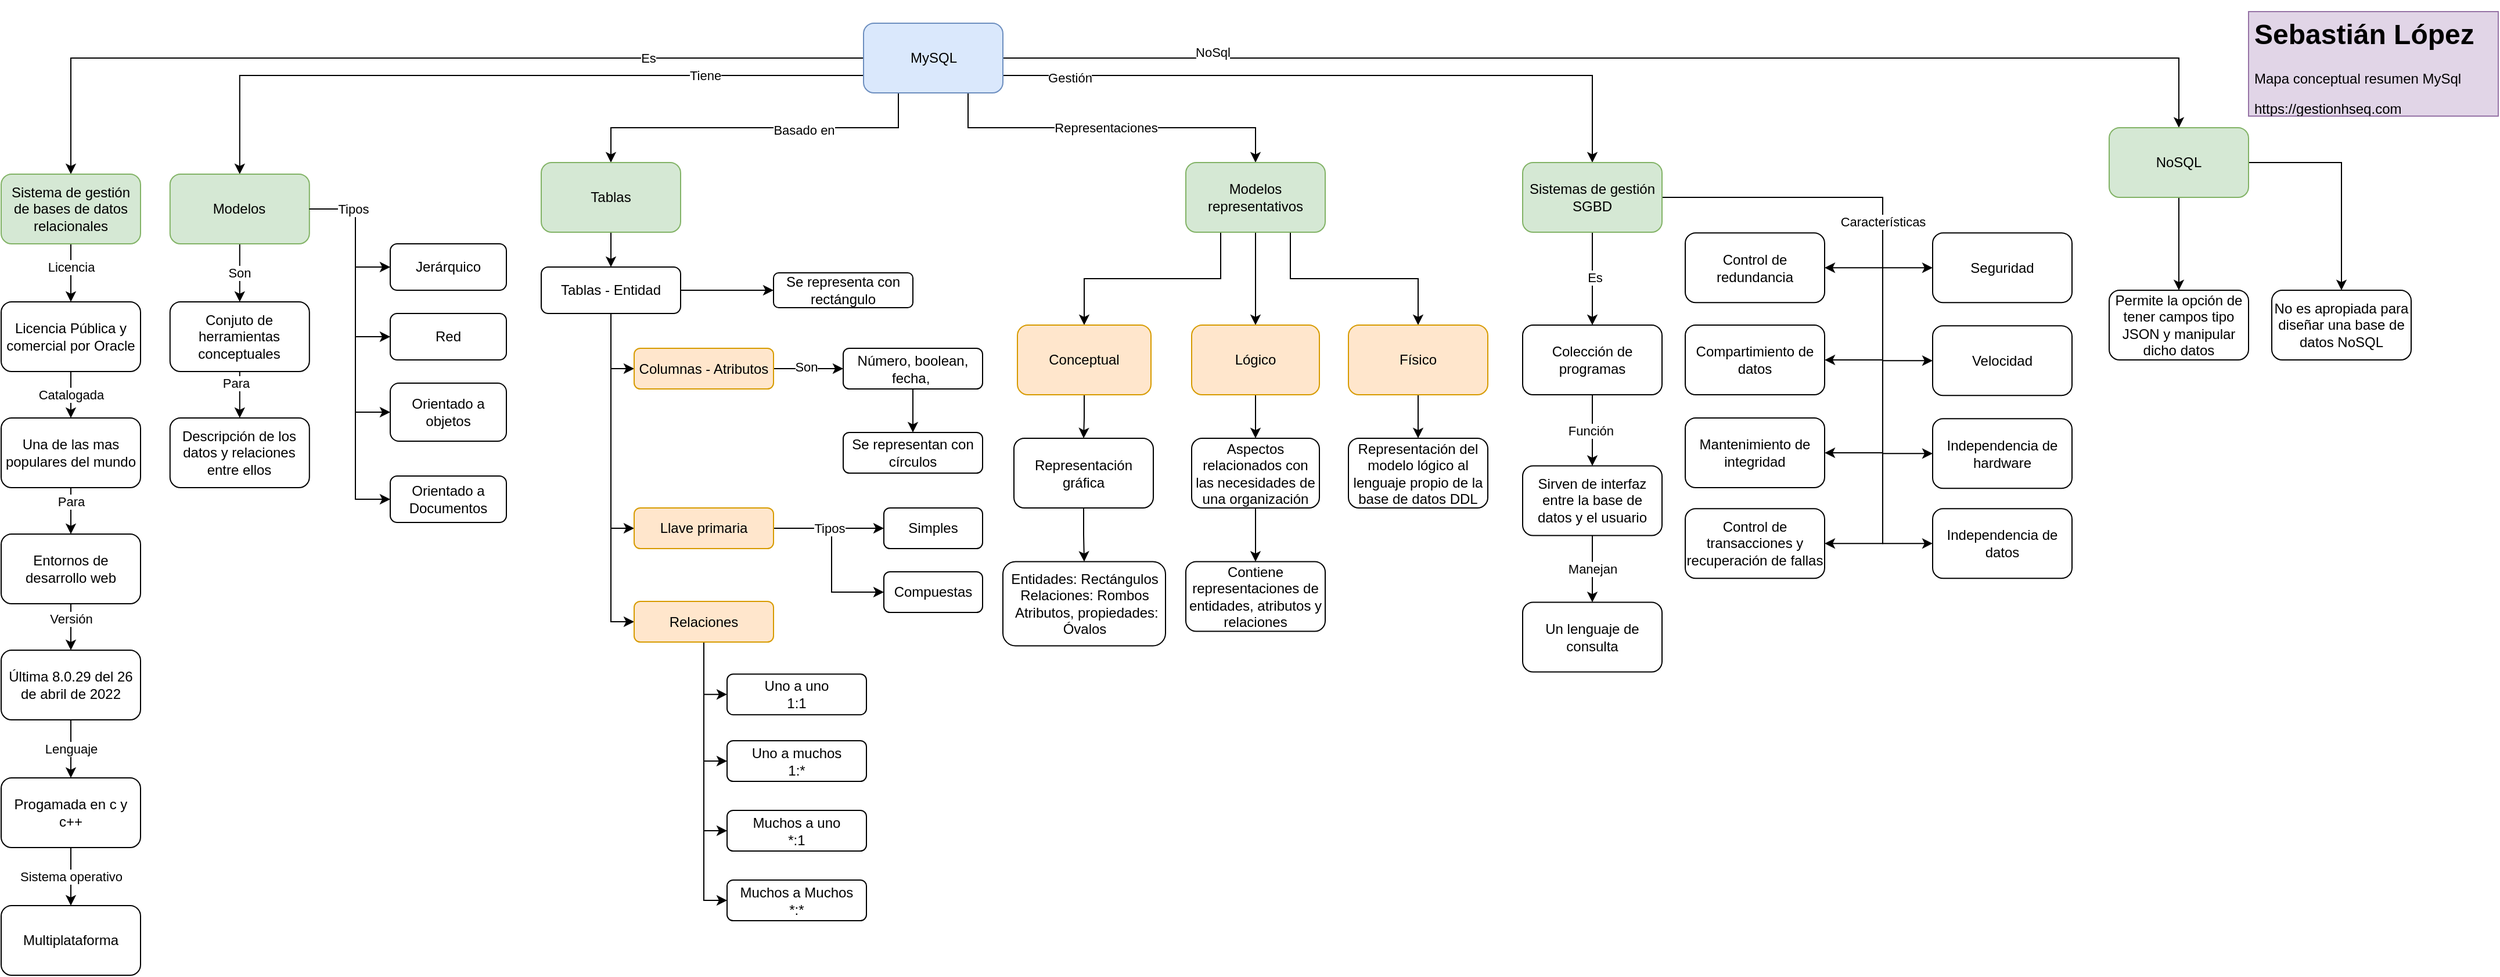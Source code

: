 <mxfile version="20.4.1" type="github">
  <diagram id="qhtQPjDR4GYdPBG_F6J3" name="Mysql">
    <mxGraphModel dx="564" dy="499" grid="1" gridSize="10" guides="1" tooltips="1" connect="1" arrows="1" fold="1" page="1" pageScale="0.2" pageWidth="11000" pageHeight="4000" math="0" shadow="0">
      <root>
        <mxCell id="0" />
        <mxCell id="1" parent="0" />
        <mxCell id="dAumnBdMv4Wa70-6qw1--36" style="edgeStyle=orthogonalEdgeStyle;rounded=0;orthogonalLoop=1;jettySize=auto;html=1;exitX=1;exitY=0.5;exitDx=0;exitDy=0;entryX=0;entryY=0.5;entryDx=0;entryDy=0;" edge="1" parent="1" source="dAumnBdMv4Wa70-6qw1--6" target="dAumnBdMv4Wa70-6qw1--15">
          <mxGeometry relative="1" as="geometry">
            <Array as="points">
              <mxPoint x="755" y="455" />
              <mxPoint x="755" y="510" />
            </Array>
          </mxGeometry>
        </mxCell>
        <mxCell id="fwWyzj2W8QwWrXyF9_j2-4" value="" style="edgeStyle=orthogonalEdgeStyle;rounded=0;orthogonalLoop=1;jettySize=auto;html=1;exitX=0;exitY=0.5;exitDx=0;exitDy=0;" parent="1" source="fwWyzj2W8QwWrXyF9_j2-2" target="fwWyzj2W8QwWrXyF9_j2-3" edge="1">
          <mxGeometry relative="1" as="geometry" />
        </mxCell>
        <mxCell id="fwWyzj2W8QwWrXyF9_j2-5" value="Es" style="edgeLabel;html=1;align=center;verticalAlign=middle;resizable=0;points=[];" parent="fwWyzj2W8QwWrXyF9_j2-4" vertex="1" connectable="0">
          <mxGeometry x="0.075" y="1" relative="1" as="geometry">
            <mxPoint x="235" y="-1" as="offset" />
          </mxGeometry>
        </mxCell>
        <mxCell id="fwWyzj2W8QwWrXyF9_j2-42" style="edgeStyle=orthogonalEdgeStyle;rounded=0;orthogonalLoop=1;jettySize=auto;html=1;exitX=0;exitY=0.75;exitDx=0;exitDy=0;entryX=0.5;entryY=0;entryDx=0;entryDy=0;" parent="1" source="fwWyzj2W8QwWrXyF9_j2-2" target="fwWyzj2W8QwWrXyF9_j2-23" edge="1">
          <mxGeometry relative="1" as="geometry" />
        </mxCell>
        <mxCell id="fwWyzj2W8QwWrXyF9_j2-43" value="Tiene" style="edgeLabel;html=1;align=center;verticalAlign=middle;resizable=0;points=[];" parent="fwWyzj2W8QwWrXyF9_j2-42" vertex="1" connectable="0">
          <mxGeometry x="-0.154" relative="1" as="geometry">
            <mxPoint x="126" as="offset" />
          </mxGeometry>
        </mxCell>
        <mxCell id="dAumnBdMv4Wa70-6qw1--2" value="" style="edgeStyle=orthogonalEdgeStyle;rounded=0;orthogonalLoop=1;jettySize=auto;html=1;exitX=0.25;exitY=1;exitDx=0;exitDy=0;" edge="1" parent="1" source="fwWyzj2W8QwWrXyF9_j2-2" target="dAumnBdMv4Wa70-6qw1--1">
          <mxGeometry relative="1" as="geometry" />
        </mxCell>
        <mxCell id="dAumnBdMv4Wa70-6qw1--3" value="Basado en" style="edgeLabel;html=1;align=center;verticalAlign=middle;resizable=0;points=[];" vertex="1" connectable="0" parent="dAumnBdMv4Wa70-6qw1--2">
          <mxGeometry x="-0.276" y="2" relative="1" as="geometry">
            <mxPoint as="offset" />
          </mxGeometry>
        </mxCell>
        <mxCell id="dAumnBdMv4Wa70-6qw1--44" value="" style="edgeStyle=orthogonalEdgeStyle;rounded=0;orthogonalLoop=1;jettySize=auto;html=1;exitX=0.75;exitY=1;exitDx=0;exitDy=0;" edge="1" parent="1" source="fwWyzj2W8QwWrXyF9_j2-2" target="dAumnBdMv4Wa70-6qw1--43">
          <mxGeometry relative="1" as="geometry" />
        </mxCell>
        <mxCell id="dAumnBdMv4Wa70-6qw1--64" value="Representaciones" style="edgeLabel;html=1;align=center;verticalAlign=middle;resizable=0;points=[];" vertex="1" connectable="0" parent="dAumnBdMv4Wa70-6qw1--44">
          <mxGeometry x="-0.188" relative="1" as="geometry">
            <mxPoint x="23" as="offset" />
          </mxGeometry>
        </mxCell>
        <mxCell id="dAumnBdMv4Wa70-6qw1--98" style="edgeStyle=orthogonalEdgeStyle;rounded=0;orthogonalLoop=1;jettySize=auto;html=1;exitX=1;exitY=0.75;exitDx=0;exitDy=0;entryX=0.5;entryY=0;entryDx=0;entryDy=0;" edge="1" parent="1" source="fwWyzj2W8QwWrXyF9_j2-2" target="dAumnBdMv4Wa70-6qw1--62">
          <mxGeometry relative="1" as="geometry" />
        </mxCell>
        <mxCell id="dAumnBdMv4Wa70-6qw1--99" value="Gestión" style="edgeLabel;html=1;align=center;verticalAlign=middle;resizable=0;points=[];" vertex="1" connectable="0" parent="dAumnBdMv4Wa70-6qw1--98">
          <mxGeometry x="-0.805" y="-2" relative="1" as="geometry">
            <mxPoint as="offset" />
          </mxGeometry>
        </mxCell>
        <mxCell id="dAumnBdMv4Wa70-6qw1--101" value="" style="edgeStyle=orthogonalEdgeStyle;rounded=0;orthogonalLoop=1;jettySize=auto;html=1;entryX=0.5;entryY=0;entryDx=0;entryDy=0;" edge="1" parent="1" source="fwWyzj2W8QwWrXyF9_j2-2" target="dAumnBdMv4Wa70-6qw1--100">
          <mxGeometry relative="1" as="geometry" />
        </mxCell>
        <mxCell id="dAumnBdMv4Wa70-6qw1--102" value="NoSql" style="edgeLabel;html=1;align=center;verticalAlign=middle;resizable=0;points=[];" vertex="1" connectable="0" parent="dAumnBdMv4Wa70-6qw1--101">
          <mxGeometry x="-0.663" y="5" relative="1" as="geometry">
            <mxPoint as="offset" />
          </mxGeometry>
        </mxCell>
        <mxCell id="fwWyzj2W8QwWrXyF9_j2-2" value="MySQL" style="rounded=1;whiteSpace=wrap;html=1;fillColor=#dae8fc;strokeColor=#6c8ebf;" parent="1" vertex="1">
          <mxGeometry x="782.5" y="20" width="120" height="60" as="geometry" />
        </mxCell>
        <mxCell id="fwWyzj2W8QwWrXyF9_j2-7" value="" style="edgeStyle=orthogonalEdgeStyle;rounded=0;orthogonalLoop=1;jettySize=auto;html=1;" parent="1" source="fwWyzj2W8QwWrXyF9_j2-3" target="fwWyzj2W8QwWrXyF9_j2-6" edge="1">
          <mxGeometry relative="1" as="geometry" />
        </mxCell>
        <mxCell id="fwWyzj2W8QwWrXyF9_j2-8" value="Licencia" style="edgeLabel;html=1;align=center;verticalAlign=middle;resizable=0;points=[];" parent="fwWyzj2W8QwWrXyF9_j2-7" vertex="1" connectable="0">
          <mxGeometry x="-0.22" relative="1" as="geometry">
            <mxPoint as="offset" />
          </mxGeometry>
        </mxCell>
        <mxCell id="fwWyzj2W8QwWrXyF9_j2-10" value="" style="edgeStyle=orthogonalEdgeStyle;rounded=0;orthogonalLoop=1;jettySize=auto;html=1;entryX=0.5;entryY=0;entryDx=0;entryDy=0;exitX=0.5;exitY=1;exitDx=0;exitDy=0;" parent="1" source="fwWyzj2W8QwWrXyF9_j2-6" target="fwWyzj2W8QwWrXyF9_j2-9" edge="1">
          <mxGeometry relative="1" as="geometry" />
        </mxCell>
        <mxCell id="fwWyzj2W8QwWrXyF9_j2-11" value="Catalogada" style="edgeLabel;html=1;align=center;verticalAlign=middle;resizable=0;points=[];" parent="fwWyzj2W8QwWrXyF9_j2-10" vertex="1" connectable="0">
          <mxGeometry x="0.34" y="-3" relative="1" as="geometry">
            <mxPoint x="3" y="-7" as="offset" />
          </mxGeometry>
        </mxCell>
        <mxCell id="fwWyzj2W8QwWrXyF9_j2-13" value="" style="edgeStyle=orthogonalEdgeStyle;rounded=0;orthogonalLoop=1;jettySize=auto;html=1;exitX=0.5;exitY=1;exitDx=0;exitDy=0;entryX=0.5;entryY=0;entryDx=0;entryDy=0;" parent="1" source="fwWyzj2W8QwWrXyF9_j2-9" target="fwWyzj2W8QwWrXyF9_j2-12" edge="1">
          <mxGeometry relative="1" as="geometry" />
        </mxCell>
        <mxCell id="fwWyzj2W8QwWrXyF9_j2-14" value="Para" style="edgeLabel;html=1;align=center;verticalAlign=middle;resizable=0;points=[];" parent="fwWyzj2W8QwWrXyF9_j2-13" vertex="1" connectable="0">
          <mxGeometry x="0.551" y="-3" relative="1" as="geometry">
            <mxPoint x="3" y="-19" as="offset" />
          </mxGeometry>
        </mxCell>
        <mxCell id="fwWyzj2W8QwWrXyF9_j2-16" value="" style="edgeStyle=orthogonalEdgeStyle;rounded=0;orthogonalLoop=1;jettySize=auto;html=1;entryX=0.5;entryY=0;entryDx=0;entryDy=0;exitX=0.5;exitY=1;exitDx=0;exitDy=0;" parent="1" source="fwWyzj2W8QwWrXyF9_j2-12" target="fwWyzj2W8QwWrXyF9_j2-15" edge="1">
          <mxGeometry relative="1" as="geometry" />
        </mxCell>
        <mxCell id="fwWyzj2W8QwWrXyF9_j2-17" value="Versión" style="edgeLabel;html=1;align=center;verticalAlign=middle;resizable=0;points=[];" parent="fwWyzj2W8QwWrXyF9_j2-16" vertex="1" connectable="0">
          <mxGeometry x="0.659" y="-2" relative="1" as="geometry">
            <mxPoint x="2" y="-20" as="offset" />
          </mxGeometry>
        </mxCell>
        <mxCell id="fwWyzj2W8QwWrXyF9_j2-3" value="Sistema de gestión de bases de datos relacionales" style="rounded=1;whiteSpace=wrap;html=1;fillColor=#d5e8d4;strokeColor=#82b366;" parent="1" vertex="1">
          <mxGeometry x="40" y="150" width="120" height="60" as="geometry" />
        </mxCell>
        <mxCell id="fwWyzj2W8QwWrXyF9_j2-6" value="Licencia Pública y comercial por Oracle" style="rounded=1;whiteSpace=wrap;html=1;" parent="1" vertex="1">
          <mxGeometry x="40" y="260" width="120" height="60" as="geometry" />
        </mxCell>
        <mxCell id="fwWyzj2W8QwWrXyF9_j2-9" value="Una de las mas populares del mundo" style="rounded=1;whiteSpace=wrap;html=1;" parent="1" vertex="1">
          <mxGeometry x="40" y="360" width="120" height="60" as="geometry" />
        </mxCell>
        <mxCell id="fwWyzj2W8QwWrXyF9_j2-12" value="Entornos de desarrollo web" style="rounded=1;whiteSpace=wrap;html=1;" parent="1" vertex="1">
          <mxGeometry x="40" y="460" width="120" height="60" as="geometry" />
        </mxCell>
        <mxCell id="fwWyzj2W8QwWrXyF9_j2-20" value="Lenguaje" style="edgeStyle=orthogonalEdgeStyle;rounded=0;orthogonalLoop=1;jettySize=auto;html=1;" parent="1" source="fwWyzj2W8QwWrXyF9_j2-15" target="fwWyzj2W8QwWrXyF9_j2-19" edge="1">
          <mxGeometry relative="1" as="geometry" />
        </mxCell>
        <mxCell id="fwWyzj2W8QwWrXyF9_j2-15" value="Última 8.0.29 del 26 de abril de 2022" style="rounded=1;whiteSpace=wrap;html=1;" parent="1" vertex="1">
          <mxGeometry x="40" y="560" width="120" height="60" as="geometry" />
        </mxCell>
        <mxCell id="fwWyzj2W8QwWrXyF9_j2-22" value="Sistema operativo" style="edgeStyle=orthogonalEdgeStyle;rounded=0;orthogonalLoop=1;jettySize=auto;html=1;" parent="1" source="fwWyzj2W8QwWrXyF9_j2-19" target="fwWyzj2W8QwWrXyF9_j2-21" edge="1">
          <mxGeometry relative="1" as="geometry" />
        </mxCell>
        <mxCell id="fwWyzj2W8QwWrXyF9_j2-19" value="Progamada en c y c++" style="rounded=1;whiteSpace=wrap;html=1;" parent="1" vertex="1">
          <mxGeometry x="40" y="670" width="120" height="60" as="geometry" />
        </mxCell>
        <mxCell id="fwWyzj2W8QwWrXyF9_j2-21" value="Multiplataforma" style="rounded=1;whiteSpace=wrap;html=1;" parent="1" vertex="1">
          <mxGeometry x="40" y="780" width="120" height="60" as="geometry" />
        </mxCell>
        <mxCell id="fwWyzj2W8QwWrXyF9_j2-35" value="Son" style="edgeStyle=orthogonalEdgeStyle;rounded=0;orthogonalLoop=1;jettySize=auto;html=1;" parent="1" source="fwWyzj2W8QwWrXyF9_j2-23" target="fwWyzj2W8QwWrXyF9_j2-34" edge="1">
          <mxGeometry relative="1" as="geometry" />
        </mxCell>
        <mxCell id="fwWyzj2W8QwWrXyF9_j2-41" style="edgeStyle=orthogonalEdgeStyle;rounded=0;orthogonalLoop=1;jettySize=auto;html=1;exitX=1;exitY=0.5;exitDx=0;exitDy=0;entryX=0;entryY=0.5;entryDx=0;entryDy=0;" parent="1" source="fwWyzj2W8QwWrXyF9_j2-23" target="fwWyzj2W8QwWrXyF9_j2-25" edge="1">
          <mxGeometry relative="1" as="geometry">
            <Array as="points">
              <mxPoint x="345" y="180" />
              <mxPoint x="345" y="230" />
            </Array>
          </mxGeometry>
        </mxCell>
        <mxCell id="fwWyzj2W8QwWrXyF9_j2-23" value="Modelos" style="rounded=1;whiteSpace=wrap;html=1;fillColor=#d5e8d4;strokeColor=#82b366;" parent="1" vertex="1">
          <mxGeometry x="185.4" y="150" width="120" height="60" as="geometry" />
        </mxCell>
        <mxCell id="fwWyzj2W8QwWrXyF9_j2-28" value="" style="edgeStyle=orthogonalEdgeStyle;rounded=0;orthogonalLoop=1;jettySize=auto;html=1;entryX=0;entryY=0.5;entryDx=0;entryDy=0;exitX=1;exitY=0.5;exitDx=0;exitDy=0;" parent="1" source="fwWyzj2W8QwWrXyF9_j2-23" target="fwWyzj2W8QwWrXyF9_j2-27" edge="1">
          <mxGeometry relative="1" as="geometry">
            <Array as="points">
              <mxPoint x="345" y="180" />
              <mxPoint x="345" y="290" />
            </Array>
          </mxGeometry>
        </mxCell>
        <mxCell id="fwWyzj2W8QwWrXyF9_j2-25" value="Jerárquico" style="rounded=1;whiteSpace=wrap;html=1;" parent="1" vertex="1">
          <mxGeometry x="375" y="210" width="100" height="40" as="geometry" />
        </mxCell>
        <mxCell id="fwWyzj2W8QwWrXyF9_j2-30" value="" style="edgeStyle=orthogonalEdgeStyle;rounded=0;orthogonalLoop=1;jettySize=auto;html=1;entryX=0;entryY=0.5;entryDx=0;entryDy=0;exitX=1;exitY=0.5;exitDx=0;exitDy=0;" parent="1" source="fwWyzj2W8QwWrXyF9_j2-23" target="fwWyzj2W8QwWrXyF9_j2-29" edge="1">
          <mxGeometry relative="1" as="geometry">
            <mxPoint x="385" y="450" as="sourcePoint" />
            <Array as="points">
              <mxPoint x="345" y="180" />
              <mxPoint x="345" y="355" />
            </Array>
          </mxGeometry>
        </mxCell>
        <mxCell id="fwWyzj2W8QwWrXyF9_j2-27" value="Red" style="rounded=1;whiteSpace=wrap;html=1;" parent="1" vertex="1">
          <mxGeometry x="375" y="270" width="100" height="40" as="geometry" />
        </mxCell>
        <mxCell id="fwWyzj2W8QwWrXyF9_j2-32" value="Tipos" style="edgeStyle=orthogonalEdgeStyle;rounded=0;orthogonalLoop=1;jettySize=auto;html=1;entryX=0;entryY=0.5;entryDx=0;entryDy=0;exitX=1;exitY=0.5;exitDx=0;exitDy=0;" parent="1" source="fwWyzj2W8QwWrXyF9_j2-23" target="fwWyzj2W8QwWrXyF9_j2-31" edge="1">
          <mxGeometry x="-0.762" relative="1" as="geometry">
            <mxPoint x="185" y="240" as="sourcePoint" />
            <Array as="points">
              <mxPoint x="345" y="180" />
              <mxPoint x="345" y="430" />
            </Array>
            <mxPoint as="offset" />
          </mxGeometry>
        </mxCell>
        <mxCell id="fwWyzj2W8QwWrXyF9_j2-29" value="Orientado a objetos" style="rounded=1;whiteSpace=wrap;html=1;" parent="1" vertex="1">
          <mxGeometry x="375" y="330" width="100" height="50" as="geometry" />
        </mxCell>
        <mxCell id="fwWyzj2W8QwWrXyF9_j2-31" value="Orientado a Documentos" style="rounded=1;whiteSpace=wrap;html=1;" parent="1" vertex="1">
          <mxGeometry x="375" y="410" width="100" height="40" as="geometry" />
        </mxCell>
        <mxCell id="fwWyzj2W8QwWrXyF9_j2-37" value="" style="edgeStyle=orthogonalEdgeStyle;rounded=0;orthogonalLoop=1;jettySize=auto;html=1;" parent="1" source="fwWyzj2W8QwWrXyF9_j2-34" target="fwWyzj2W8QwWrXyF9_j2-36" edge="1">
          <mxGeometry relative="1" as="geometry" />
        </mxCell>
        <mxCell id="fwWyzj2W8QwWrXyF9_j2-39" value="Para" style="edgeLabel;html=1;align=center;verticalAlign=middle;resizable=0;points=[];" parent="fwWyzj2W8QwWrXyF9_j2-37" vertex="1" connectable="0">
          <mxGeometry x="-0.51" y="-4" relative="1" as="geometry">
            <mxPoint as="offset" />
          </mxGeometry>
        </mxCell>
        <mxCell id="fwWyzj2W8QwWrXyF9_j2-34" value="Conjuto de herramientas conceptuales" style="rounded=1;whiteSpace=wrap;html=1;" parent="1" vertex="1">
          <mxGeometry x="185.4" y="260" width="120" height="60" as="geometry" />
        </mxCell>
        <mxCell id="fwWyzj2W8QwWrXyF9_j2-36" value="Descripción de los datos y relaciones entre ellos" style="rounded=1;whiteSpace=wrap;html=1;" parent="1" vertex="1">
          <mxGeometry x="185.4" y="360" width="120" height="60" as="geometry" />
        </mxCell>
        <mxCell id="dAumnBdMv4Wa70-6qw1--5" value="" style="edgeStyle=orthogonalEdgeStyle;rounded=0;orthogonalLoop=1;jettySize=auto;html=1;" edge="1" parent="1" source="dAumnBdMv4Wa70-6qw1--1" target="dAumnBdMv4Wa70-6qw1--4">
          <mxGeometry relative="1" as="geometry" />
        </mxCell>
        <mxCell id="dAumnBdMv4Wa70-6qw1--1" value="Tablas" style="rounded=1;whiteSpace=wrap;html=1;fillColor=#d5e8d4;strokeColor=#82b366;" vertex="1" parent="1">
          <mxGeometry x="505" y="140" width="120" height="60" as="geometry" />
        </mxCell>
        <mxCell id="dAumnBdMv4Wa70-6qw1--7" value="" style="edgeStyle=orthogonalEdgeStyle;rounded=0;orthogonalLoop=1;jettySize=auto;html=1;entryX=0;entryY=0.5;entryDx=0;entryDy=0;" edge="1" parent="1" source="dAumnBdMv4Wa70-6qw1--4" target="dAumnBdMv4Wa70-6qw1--6">
          <mxGeometry relative="1" as="geometry" />
        </mxCell>
        <mxCell id="dAumnBdMv4Wa70-6qw1--11" style="edgeStyle=orthogonalEdgeStyle;rounded=0;orthogonalLoop=1;jettySize=auto;html=1;exitX=0.5;exitY=1;exitDx=0;exitDy=0;entryX=0;entryY=0.5;entryDx=0;entryDy=0;" edge="1" parent="1" source="dAumnBdMv4Wa70-6qw1--4" target="dAumnBdMv4Wa70-6qw1--8">
          <mxGeometry relative="1" as="geometry" />
        </mxCell>
        <mxCell id="dAumnBdMv4Wa70-6qw1--12" style="edgeStyle=orthogonalEdgeStyle;rounded=0;orthogonalLoop=1;jettySize=auto;html=1;exitX=0.5;exitY=1;exitDx=0;exitDy=0;entryX=0;entryY=0.5;entryDx=0;entryDy=0;" edge="1" parent="1" source="dAumnBdMv4Wa70-6qw1--4" target="dAumnBdMv4Wa70-6qw1--10">
          <mxGeometry relative="1" as="geometry" />
        </mxCell>
        <mxCell id="dAumnBdMv4Wa70-6qw1--35" style="edgeStyle=orthogonalEdgeStyle;rounded=0;orthogonalLoop=1;jettySize=auto;html=1;exitX=1;exitY=0.5;exitDx=0;exitDy=0;entryX=0;entryY=0.5;entryDx=0;entryDy=0;" edge="1" parent="1" source="dAumnBdMv4Wa70-6qw1--4" target="dAumnBdMv4Wa70-6qw1--33">
          <mxGeometry relative="1" as="geometry" />
        </mxCell>
        <mxCell id="dAumnBdMv4Wa70-6qw1--4" value="Tablas - Entidad" style="rounded=1;whiteSpace=wrap;html=1;" vertex="1" parent="1">
          <mxGeometry x="505" y="230" width="120" height="40" as="geometry" />
        </mxCell>
        <mxCell id="dAumnBdMv4Wa70-6qw1--14" value="Tipos" style="edgeStyle=orthogonalEdgeStyle;rounded=0;orthogonalLoop=1;jettySize=auto;html=1;" edge="1" parent="1" source="dAumnBdMv4Wa70-6qw1--6" target="dAumnBdMv4Wa70-6qw1--13">
          <mxGeometry relative="1" as="geometry">
            <Array as="points">
              <mxPoint x="805" y="455" />
              <mxPoint x="805" y="455" />
            </Array>
          </mxGeometry>
        </mxCell>
        <mxCell id="dAumnBdMv4Wa70-6qw1--6" value="Llave primaria" style="rounded=1;whiteSpace=wrap;html=1;fillColor=#ffe6cc;strokeColor=#d79b00;" vertex="1" parent="1">
          <mxGeometry x="585" y="437.5" width="120" height="35" as="geometry" />
        </mxCell>
        <mxCell id="dAumnBdMv4Wa70-6qw1--28" style="edgeStyle=orthogonalEdgeStyle;rounded=0;orthogonalLoop=1;jettySize=auto;html=1;exitX=1;exitY=0.5;exitDx=0;exitDy=0;entryX=0;entryY=0.5;entryDx=0;entryDy=0;" edge="1" parent="1" source="dAumnBdMv4Wa70-6qw1--8" target="dAumnBdMv4Wa70-6qw1--26">
          <mxGeometry relative="1" as="geometry" />
        </mxCell>
        <mxCell id="dAumnBdMv4Wa70-6qw1--37" value="Son" style="edgeLabel;html=1;align=center;verticalAlign=middle;resizable=0;points=[];" vertex="1" connectable="0" parent="dAumnBdMv4Wa70-6qw1--28">
          <mxGeometry x="-0.06" y="2" relative="1" as="geometry">
            <mxPoint as="offset" />
          </mxGeometry>
        </mxCell>
        <mxCell id="dAumnBdMv4Wa70-6qw1--8" value="Columnas - Atributos" style="rounded=1;whiteSpace=wrap;html=1;fillColor=#ffe6cc;strokeColor=#d79b00;" vertex="1" parent="1">
          <mxGeometry x="585" y="300" width="120" height="35" as="geometry" />
        </mxCell>
        <mxCell id="dAumnBdMv4Wa70-6qw1--19" value="" style="edgeStyle=orthogonalEdgeStyle;rounded=0;orthogonalLoop=1;jettySize=auto;html=1;entryX=0;entryY=0.5;entryDx=0;entryDy=0;" edge="1" parent="1" source="dAumnBdMv4Wa70-6qw1--10" target="dAumnBdMv4Wa70-6qw1--18">
          <mxGeometry relative="1" as="geometry" />
        </mxCell>
        <mxCell id="dAumnBdMv4Wa70-6qw1--24" style="edgeStyle=orthogonalEdgeStyle;rounded=0;orthogonalLoop=1;jettySize=auto;html=1;exitX=0.5;exitY=1;exitDx=0;exitDy=0;entryX=0;entryY=0.5;entryDx=0;entryDy=0;" edge="1" parent="1" source="dAumnBdMv4Wa70-6qw1--10" target="dAumnBdMv4Wa70-6qw1--20">
          <mxGeometry relative="1" as="geometry" />
        </mxCell>
        <mxCell id="dAumnBdMv4Wa70-6qw1--25" style="edgeStyle=orthogonalEdgeStyle;rounded=0;orthogonalLoop=1;jettySize=auto;html=1;exitX=0.5;exitY=1;exitDx=0;exitDy=0;entryX=0;entryY=0.5;entryDx=0;entryDy=0;" edge="1" parent="1" source="dAumnBdMv4Wa70-6qw1--10" target="dAumnBdMv4Wa70-6qw1--23">
          <mxGeometry relative="1" as="geometry" />
        </mxCell>
        <mxCell id="dAumnBdMv4Wa70-6qw1--40" style="edgeStyle=orthogonalEdgeStyle;rounded=0;orthogonalLoop=1;jettySize=auto;html=1;exitX=0.5;exitY=1;exitDx=0;exitDy=0;entryX=0;entryY=0.5;entryDx=0;entryDy=0;" edge="1" parent="1" source="dAumnBdMv4Wa70-6qw1--10" target="dAumnBdMv4Wa70-6qw1--38">
          <mxGeometry relative="1" as="geometry" />
        </mxCell>
        <mxCell id="dAumnBdMv4Wa70-6qw1--10" value="Relaciones" style="rounded=1;whiteSpace=wrap;html=1;fillColor=#ffe6cc;strokeColor=#d79b00;" vertex="1" parent="1">
          <mxGeometry x="585" y="518" width="120" height="35" as="geometry" />
        </mxCell>
        <mxCell id="dAumnBdMv4Wa70-6qw1--13" value="Simples" style="rounded=1;whiteSpace=wrap;html=1;" vertex="1" parent="1">
          <mxGeometry x="800" y="437.5" width="85" height="35" as="geometry" />
        </mxCell>
        <mxCell id="dAumnBdMv4Wa70-6qw1--15" value="Compuestas" style="rounded=1;whiteSpace=wrap;html=1;" vertex="1" parent="1">
          <mxGeometry x="800" y="492.5" width="85" height="35" as="geometry" />
        </mxCell>
        <mxCell id="dAumnBdMv4Wa70-6qw1--18" value="Uno a uno&lt;br&gt;1:1" style="rounded=1;whiteSpace=wrap;html=1;" vertex="1" parent="1">
          <mxGeometry x="665" y="580.6" width="120" height="35" as="geometry" />
        </mxCell>
        <mxCell id="dAumnBdMv4Wa70-6qw1--20" value="Uno a muchos&lt;br&gt;1:*" style="rounded=1;whiteSpace=wrap;html=1;" vertex="1" parent="1">
          <mxGeometry x="665" y="638" width="120" height="35" as="geometry" />
        </mxCell>
        <mxCell id="dAumnBdMv4Wa70-6qw1--23" value="Muchos a uno&lt;br&gt;*:1" style="rounded=1;whiteSpace=wrap;html=1;" vertex="1" parent="1">
          <mxGeometry x="665" y="698" width="120" height="35" as="geometry" />
        </mxCell>
        <mxCell id="dAumnBdMv4Wa70-6qw1--30" value="" style="edgeStyle=orthogonalEdgeStyle;rounded=0;orthogonalLoop=1;jettySize=auto;html=1;" edge="1" parent="1" source="dAumnBdMv4Wa70-6qw1--26" target="dAumnBdMv4Wa70-6qw1--29">
          <mxGeometry relative="1" as="geometry" />
        </mxCell>
        <mxCell id="dAumnBdMv4Wa70-6qw1--26" value="Número, boolean, fecha,&amp;nbsp;" style="rounded=1;whiteSpace=wrap;html=1;" vertex="1" parent="1">
          <mxGeometry x="765" y="300" width="120" height="35" as="geometry" />
        </mxCell>
        <mxCell id="dAumnBdMv4Wa70-6qw1--29" value="Se representan con círculos" style="rounded=1;whiteSpace=wrap;html=1;" vertex="1" parent="1">
          <mxGeometry x="765" y="372.5" width="120" height="35" as="geometry" />
        </mxCell>
        <mxCell id="dAumnBdMv4Wa70-6qw1--33" value="Se representa con rectángulo" style="whiteSpace=wrap;html=1;rounded=1;" vertex="1" parent="1">
          <mxGeometry x="705" y="235" width="120" height="30" as="geometry" />
        </mxCell>
        <mxCell id="dAumnBdMv4Wa70-6qw1--38" value="Muchos a Muchos&lt;br&gt;*:*" style="rounded=1;whiteSpace=wrap;html=1;" vertex="1" parent="1">
          <mxGeometry x="665" y="758" width="120" height="35" as="geometry" />
        </mxCell>
        <mxCell id="dAumnBdMv4Wa70-6qw1--46" value="" style="edgeStyle=orthogonalEdgeStyle;rounded=0;orthogonalLoop=1;jettySize=auto;html=1;exitX=0.25;exitY=1;exitDx=0;exitDy=0;" edge="1" parent="1" source="dAumnBdMv4Wa70-6qw1--43" target="dAumnBdMv4Wa70-6qw1--45">
          <mxGeometry relative="1" as="geometry" />
        </mxCell>
        <mxCell id="dAumnBdMv4Wa70-6qw1--48" value="" style="edgeStyle=orthogonalEdgeStyle;rounded=0;orthogonalLoop=1;jettySize=auto;html=1;exitX=0.5;exitY=1;exitDx=0;exitDy=0;" edge="1" parent="1" source="dAumnBdMv4Wa70-6qw1--43" target="dAumnBdMv4Wa70-6qw1--47">
          <mxGeometry relative="1" as="geometry" />
        </mxCell>
        <mxCell id="dAumnBdMv4Wa70-6qw1--59" value="" style="edgeStyle=orthogonalEdgeStyle;rounded=0;orthogonalLoop=1;jettySize=auto;html=1;exitX=0.75;exitY=1;exitDx=0;exitDy=0;" edge="1" parent="1" source="dAumnBdMv4Wa70-6qw1--43" target="dAumnBdMv4Wa70-6qw1--58">
          <mxGeometry relative="1" as="geometry" />
        </mxCell>
        <mxCell id="dAumnBdMv4Wa70-6qw1--43" value="Modelos representativos" style="whiteSpace=wrap;html=1;fillColor=#d5e8d4;strokeColor=#82b366;rounded=1;" vertex="1" parent="1">
          <mxGeometry x="1060" y="140" width="120" height="60" as="geometry" />
        </mxCell>
        <mxCell id="dAumnBdMv4Wa70-6qw1--50" value="" style="edgeStyle=orthogonalEdgeStyle;rounded=0;orthogonalLoop=1;jettySize=auto;html=1;" edge="1" parent="1" source="dAumnBdMv4Wa70-6qw1--45" target="dAumnBdMv4Wa70-6qw1--49">
          <mxGeometry relative="1" as="geometry" />
        </mxCell>
        <mxCell id="dAumnBdMv4Wa70-6qw1--45" value="Conceptual" style="whiteSpace=wrap;html=1;rounded=1;fillColor=#ffe6cc;strokeColor=#d79b00;" vertex="1" parent="1">
          <mxGeometry x="915" y="280" width="115" height="60" as="geometry" />
        </mxCell>
        <mxCell id="dAumnBdMv4Wa70-6qw1--55" value="" style="edgeStyle=orthogonalEdgeStyle;rounded=0;orthogonalLoop=1;jettySize=auto;html=1;" edge="1" parent="1" source="dAumnBdMv4Wa70-6qw1--47" target="dAumnBdMv4Wa70-6qw1--54">
          <mxGeometry relative="1" as="geometry" />
        </mxCell>
        <mxCell id="dAumnBdMv4Wa70-6qw1--47" value="Lógico" style="whiteSpace=wrap;html=1;rounded=1;fillColor=#ffe6cc;strokeColor=#d79b00;" vertex="1" parent="1">
          <mxGeometry x="1065" y="280" width="110" height="60" as="geometry" />
        </mxCell>
        <mxCell id="dAumnBdMv4Wa70-6qw1--53" value="" style="edgeStyle=orthogonalEdgeStyle;rounded=0;orthogonalLoop=1;jettySize=auto;html=1;" edge="1" parent="1" source="dAumnBdMv4Wa70-6qw1--49" target="dAumnBdMv4Wa70-6qw1--52">
          <mxGeometry relative="1" as="geometry" />
        </mxCell>
        <mxCell id="dAumnBdMv4Wa70-6qw1--49" value="Representación gráfica" style="whiteSpace=wrap;html=1;rounded=1;" vertex="1" parent="1">
          <mxGeometry x="912" y="377.5" width="120" height="60" as="geometry" />
        </mxCell>
        <mxCell id="dAumnBdMv4Wa70-6qw1--52" value="Entidades: Rectángulos&lt;br&gt;Relaciones: Rombos&lt;br&gt;&amp;nbsp;Atributos, propiedades: Óvalos" style="whiteSpace=wrap;html=1;rounded=1;" vertex="1" parent="1">
          <mxGeometry x="902.5" y="483.75" width="140" height="72.5" as="geometry" />
        </mxCell>
        <mxCell id="dAumnBdMv4Wa70-6qw1--57" value="" style="edgeStyle=orthogonalEdgeStyle;rounded=0;orthogonalLoop=1;jettySize=auto;html=1;exitX=0.5;exitY=1;exitDx=0;exitDy=0;" edge="1" parent="1" source="dAumnBdMv4Wa70-6qw1--54" target="dAumnBdMv4Wa70-6qw1--56">
          <mxGeometry relative="1" as="geometry" />
        </mxCell>
        <mxCell id="dAumnBdMv4Wa70-6qw1--54" value="Aspectos relacionados con las necesidades de una organización" style="whiteSpace=wrap;html=1;rounded=1;" vertex="1" parent="1">
          <mxGeometry x="1065" y="377.5" width="110" height="60" as="geometry" />
        </mxCell>
        <mxCell id="dAumnBdMv4Wa70-6qw1--56" value="Contiene representaciones de entidades, atributos y relaciones" style="whiteSpace=wrap;html=1;rounded=1;" vertex="1" parent="1">
          <mxGeometry x="1060" y="483.75" width="120" height="60" as="geometry" />
        </mxCell>
        <mxCell id="dAumnBdMv4Wa70-6qw1--61" value="" style="edgeStyle=orthogonalEdgeStyle;rounded=0;orthogonalLoop=1;jettySize=auto;html=1;" edge="1" parent="1" source="dAumnBdMv4Wa70-6qw1--58" target="dAumnBdMv4Wa70-6qw1--60">
          <mxGeometry relative="1" as="geometry" />
        </mxCell>
        <mxCell id="dAumnBdMv4Wa70-6qw1--58" value="Físico" style="whiteSpace=wrap;html=1;rounded=1;fillColor=#ffe6cc;strokeColor=#d79b00;" vertex="1" parent="1">
          <mxGeometry x="1200" y="280" width="120" height="60" as="geometry" />
        </mxCell>
        <mxCell id="dAumnBdMv4Wa70-6qw1--60" value="Representación del modelo lógico al lenguaje propio de la base de datos DDL" style="whiteSpace=wrap;html=1;rounded=1;" vertex="1" parent="1">
          <mxGeometry x="1200" y="377.5" width="120" height="60" as="geometry" />
        </mxCell>
        <mxCell id="dAumnBdMv4Wa70-6qw1--67" value="" style="edgeStyle=orthogonalEdgeStyle;rounded=0;orthogonalLoop=1;jettySize=auto;html=1;" edge="1" parent="1" source="dAumnBdMv4Wa70-6qw1--62" target="dAumnBdMv4Wa70-6qw1--66">
          <mxGeometry relative="1" as="geometry" />
        </mxCell>
        <mxCell id="dAumnBdMv4Wa70-6qw1--68" value="Es" style="edgeLabel;html=1;align=center;verticalAlign=middle;resizable=0;points=[];" vertex="1" connectable="0" parent="dAumnBdMv4Wa70-6qw1--67">
          <mxGeometry x="-0.025" y="2" relative="1" as="geometry">
            <mxPoint as="offset" />
          </mxGeometry>
        </mxCell>
        <mxCell id="dAumnBdMv4Wa70-6qw1--83" style="edgeStyle=orthogonalEdgeStyle;rounded=0;orthogonalLoop=1;jettySize=auto;html=1;exitX=1;exitY=0.5;exitDx=0;exitDy=0;entryX=1;entryY=0.5;entryDx=0;entryDy=0;" edge="1" parent="1" source="dAumnBdMv4Wa70-6qw1--62" target="dAumnBdMv4Wa70-6qw1--78">
          <mxGeometry relative="1" as="geometry">
            <Array as="points">
              <mxPoint x="1660" y="170" />
              <mxPoint x="1660" y="310" />
            </Array>
          </mxGeometry>
        </mxCell>
        <mxCell id="dAumnBdMv4Wa70-6qw1--84" style="edgeStyle=orthogonalEdgeStyle;rounded=0;orthogonalLoop=1;jettySize=auto;html=1;exitX=1;exitY=0.5;exitDx=0;exitDy=0;entryX=1;entryY=0.5;entryDx=0;entryDy=0;" edge="1" parent="1" source="dAumnBdMv4Wa70-6qw1--62" target="dAumnBdMv4Wa70-6qw1--77">
          <mxGeometry relative="1" as="geometry">
            <Array as="points">
              <mxPoint x="1660" y="170" />
              <mxPoint x="1660" y="390" />
            </Array>
          </mxGeometry>
        </mxCell>
        <mxCell id="dAumnBdMv4Wa70-6qw1--88" style="edgeStyle=orthogonalEdgeStyle;rounded=0;orthogonalLoop=1;jettySize=auto;html=1;exitX=1;exitY=0.5;exitDx=0;exitDy=0;entryX=1;entryY=0.5;entryDx=0;entryDy=0;" edge="1" parent="1" source="dAumnBdMv4Wa70-6qw1--62" target="dAumnBdMv4Wa70-6qw1--76">
          <mxGeometry relative="1" as="geometry">
            <Array as="points">
              <mxPoint x="1660" y="170" />
              <mxPoint x="1660" y="468" />
            </Array>
          </mxGeometry>
        </mxCell>
        <mxCell id="dAumnBdMv4Wa70-6qw1--89" style="edgeStyle=orthogonalEdgeStyle;rounded=0;orthogonalLoop=1;jettySize=auto;html=1;exitX=1;exitY=0.5;exitDx=0;exitDy=0;entryX=1;entryY=0.5;entryDx=0;entryDy=0;" edge="1" parent="1" source="dAumnBdMv4Wa70-6qw1--62" target="dAumnBdMv4Wa70-6qw1--74">
          <mxGeometry relative="1" as="geometry">
            <Array as="points">
              <mxPoint x="1660" y="170" />
              <mxPoint x="1660" y="231" />
            </Array>
          </mxGeometry>
        </mxCell>
        <mxCell id="dAumnBdMv4Wa70-6qw1--90" style="edgeStyle=orthogonalEdgeStyle;rounded=0;orthogonalLoop=1;jettySize=auto;html=1;exitX=1;exitY=0.5;exitDx=0;exitDy=0;entryX=0;entryY=0.5;entryDx=0;entryDy=0;" edge="1" parent="1" source="dAumnBdMv4Wa70-6qw1--62" target="dAumnBdMv4Wa70-6qw1--80">
          <mxGeometry relative="1" as="geometry">
            <Array as="points">
              <mxPoint x="1660" y="170" />
              <mxPoint x="1660" y="231" />
            </Array>
          </mxGeometry>
        </mxCell>
        <mxCell id="dAumnBdMv4Wa70-6qw1--91" style="edgeStyle=orthogonalEdgeStyle;rounded=0;orthogonalLoop=1;jettySize=auto;html=1;exitX=1;exitY=0.5;exitDx=0;exitDy=0;entryX=0;entryY=0.5;entryDx=0;entryDy=0;" edge="1" parent="1" source="dAumnBdMv4Wa70-6qw1--62" target="dAumnBdMv4Wa70-6qw1--81">
          <mxGeometry relative="1" as="geometry">
            <Array as="points">
              <mxPoint x="1660" y="170" />
              <mxPoint x="1660" y="311" />
            </Array>
          </mxGeometry>
        </mxCell>
        <mxCell id="dAumnBdMv4Wa70-6qw1--92" style="edgeStyle=orthogonalEdgeStyle;rounded=0;orthogonalLoop=1;jettySize=auto;html=1;exitX=1;exitY=0.5;exitDx=0;exitDy=0;entryX=0;entryY=0.5;entryDx=0;entryDy=0;" edge="1" parent="1" source="dAumnBdMv4Wa70-6qw1--62" target="dAumnBdMv4Wa70-6qw1--82">
          <mxGeometry relative="1" as="geometry">
            <Array as="points">
              <mxPoint x="1660" y="170" />
              <mxPoint x="1660" y="391" />
            </Array>
          </mxGeometry>
        </mxCell>
        <mxCell id="dAumnBdMv4Wa70-6qw1--93" value="Características" style="edgeStyle=orthogonalEdgeStyle;rounded=0;orthogonalLoop=1;jettySize=auto;html=1;exitX=1;exitY=0.5;exitDx=0;exitDy=0;entryX=0;entryY=0.5;entryDx=0;entryDy=0;" edge="1" parent="1" source="dAumnBdMv4Wa70-6qw1--62" target="dAumnBdMv4Wa70-6qw1--79">
          <mxGeometry x="-0.205" relative="1" as="geometry">
            <Array as="points">
              <mxPoint x="1660" y="170" />
              <mxPoint x="1660" y="468" />
            </Array>
            <mxPoint as="offset" />
          </mxGeometry>
        </mxCell>
        <mxCell id="dAumnBdMv4Wa70-6qw1--62" value="Sistemas de gestión&lt;br&gt;SGBD" style="rounded=1;whiteSpace=wrap;html=1;fillColor=#d5e8d4;strokeColor=#82b366;" vertex="1" parent="1">
          <mxGeometry x="1350" y="140" width="120" height="60" as="geometry" />
        </mxCell>
        <mxCell id="dAumnBdMv4Wa70-6qw1--70" value="Función&lt;span style=&quot;white-space: pre;&quot;&gt;	&lt;/span&gt;" style="edgeStyle=orthogonalEdgeStyle;rounded=0;orthogonalLoop=1;jettySize=auto;html=1;" edge="1" parent="1" source="dAumnBdMv4Wa70-6qw1--66" target="dAumnBdMv4Wa70-6qw1--69">
          <mxGeometry relative="1" as="geometry" />
        </mxCell>
        <mxCell id="dAumnBdMv4Wa70-6qw1--66" value="Colección de programas" style="rounded=1;whiteSpace=wrap;html=1;" vertex="1" parent="1">
          <mxGeometry x="1350" y="280" width="120" height="60" as="geometry" />
        </mxCell>
        <mxCell id="dAumnBdMv4Wa70-6qw1--72" value="" style="edgeStyle=orthogonalEdgeStyle;rounded=0;orthogonalLoop=1;jettySize=auto;html=1;" edge="1" parent="1" source="dAumnBdMv4Wa70-6qw1--69" target="dAumnBdMv4Wa70-6qw1--71">
          <mxGeometry relative="1" as="geometry" />
        </mxCell>
        <mxCell id="dAumnBdMv4Wa70-6qw1--73" value="Manejan" style="edgeLabel;html=1;align=center;verticalAlign=middle;resizable=0;points=[];" vertex="1" connectable="0" parent="dAumnBdMv4Wa70-6qw1--72">
          <mxGeometry x="-0.525" y="-1" relative="1" as="geometry">
            <mxPoint x="1" y="15" as="offset" />
          </mxGeometry>
        </mxCell>
        <mxCell id="dAumnBdMv4Wa70-6qw1--69" value="Sirven de interfaz entre la base de datos y el usuario" style="whiteSpace=wrap;html=1;rounded=1;" vertex="1" parent="1">
          <mxGeometry x="1350" y="401.25" width="120" height="60" as="geometry" />
        </mxCell>
        <mxCell id="dAumnBdMv4Wa70-6qw1--71" value="Un lenguaje de consulta" style="whiteSpace=wrap;html=1;rounded=1;" vertex="1" parent="1">
          <mxGeometry x="1350" y="518.75" width="120" height="60" as="geometry" />
        </mxCell>
        <mxCell id="dAumnBdMv4Wa70-6qw1--74" value="Control de redundancia" style="rounded=1;whiteSpace=wrap;html=1;" vertex="1" parent="1">
          <mxGeometry x="1490" y="200.63" width="120" height="60" as="geometry" />
        </mxCell>
        <mxCell id="dAumnBdMv4Wa70-6qw1--76" value="Control de transacciones y recuperación de fallas" style="rounded=1;whiteSpace=wrap;html=1;" vertex="1" parent="1">
          <mxGeometry x="1490" y="438.1" width="120" height="60" as="geometry" />
        </mxCell>
        <mxCell id="dAumnBdMv4Wa70-6qw1--77" value="Mantenimiento de integridad" style="rounded=1;whiteSpace=wrap;html=1;" vertex="1" parent="1">
          <mxGeometry x="1490" y="360.01" width="120" height="60" as="geometry" />
        </mxCell>
        <mxCell id="dAumnBdMv4Wa70-6qw1--78" value="Compartimiento de datos" style="rounded=1;whiteSpace=wrap;html=1;" vertex="1" parent="1">
          <mxGeometry x="1490" y="280.01" width="120" height="60" as="geometry" />
        </mxCell>
        <mxCell id="dAumnBdMv4Wa70-6qw1--79" value="Independencia de datos" style="rounded=1;whiteSpace=wrap;html=1;" vertex="1" parent="1">
          <mxGeometry x="1703" y="438.1" width="120" height="60" as="geometry" />
        </mxCell>
        <mxCell id="dAumnBdMv4Wa70-6qw1--80" value="Seguridad" style="rounded=1;whiteSpace=wrap;html=1;" vertex="1" parent="1">
          <mxGeometry x="1703" y="200.63" width="120" height="60" as="geometry" />
        </mxCell>
        <mxCell id="dAumnBdMv4Wa70-6qw1--81" value="Velocidad" style="rounded=1;whiteSpace=wrap;html=1;" vertex="1" parent="1">
          <mxGeometry x="1703" y="280.63" width="120" height="60" as="geometry" />
        </mxCell>
        <mxCell id="dAumnBdMv4Wa70-6qw1--82" value="Independencia de hardware" style="rounded=1;whiteSpace=wrap;html=1;" vertex="1" parent="1">
          <mxGeometry x="1703" y="360.63" width="120" height="60" as="geometry" />
        </mxCell>
        <mxCell id="dAumnBdMv4Wa70-6qw1--104" value="" style="edgeStyle=orthogonalEdgeStyle;rounded=0;orthogonalLoop=1;jettySize=auto;html=1;" edge="1" parent="1" source="dAumnBdMv4Wa70-6qw1--100" target="dAumnBdMv4Wa70-6qw1--103">
          <mxGeometry relative="1" as="geometry" />
        </mxCell>
        <mxCell id="dAumnBdMv4Wa70-6qw1--106" value="" style="edgeStyle=orthogonalEdgeStyle;rounded=0;orthogonalLoop=1;jettySize=auto;html=1;" edge="1" parent="1" source="dAumnBdMv4Wa70-6qw1--100" target="dAumnBdMv4Wa70-6qw1--105">
          <mxGeometry relative="1" as="geometry" />
        </mxCell>
        <mxCell id="dAumnBdMv4Wa70-6qw1--100" value="NoSQL" style="whiteSpace=wrap;html=1;rounded=1;fillColor=#d5e8d4;strokeColor=#82b366;" vertex="1" parent="1">
          <mxGeometry x="1855" y="110" width="120" height="60" as="geometry" />
        </mxCell>
        <mxCell id="dAumnBdMv4Wa70-6qw1--103" value="Permite la opción de tener campos tipo JSON y manipular dicho datos" style="whiteSpace=wrap;html=1;rounded=1;" vertex="1" parent="1">
          <mxGeometry x="1855" y="250" width="120" height="60" as="geometry" />
        </mxCell>
        <mxCell id="dAumnBdMv4Wa70-6qw1--105" value="No es apropiada para diseñar una base de datos NoSQL" style="whiteSpace=wrap;html=1;rounded=1;" vertex="1" parent="1">
          <mxGeometry x="1995" y="250" width="120" height="60" as="geometry" />
        </mxCell>
        <mxCell id="dAumnBdMv4Wa70-6qw1--108" value="&lt;h1&gt;Sebastián López&lt;/h1&gt;&lt;p&gt;Mapa conceptual resumen MySql&lt;/p&gt;&lt;p&gt;https://gestionhseq.com&lt;/p&gt;" style="text;html=1;strokeColor=#9673a6;fillColor=#e1d5e7;spacing=5;spacingTop=-20;whiteSpace=wrap;overflow=hidden;rounded=0;" vertex="1" parent="1">
          <mxGeometry x="1975" y="10" width="215" height="90" as="geometry" />
        </mxCell>
      </root>
    </mxGraphModel>
  </diagram>
</mxfile>
